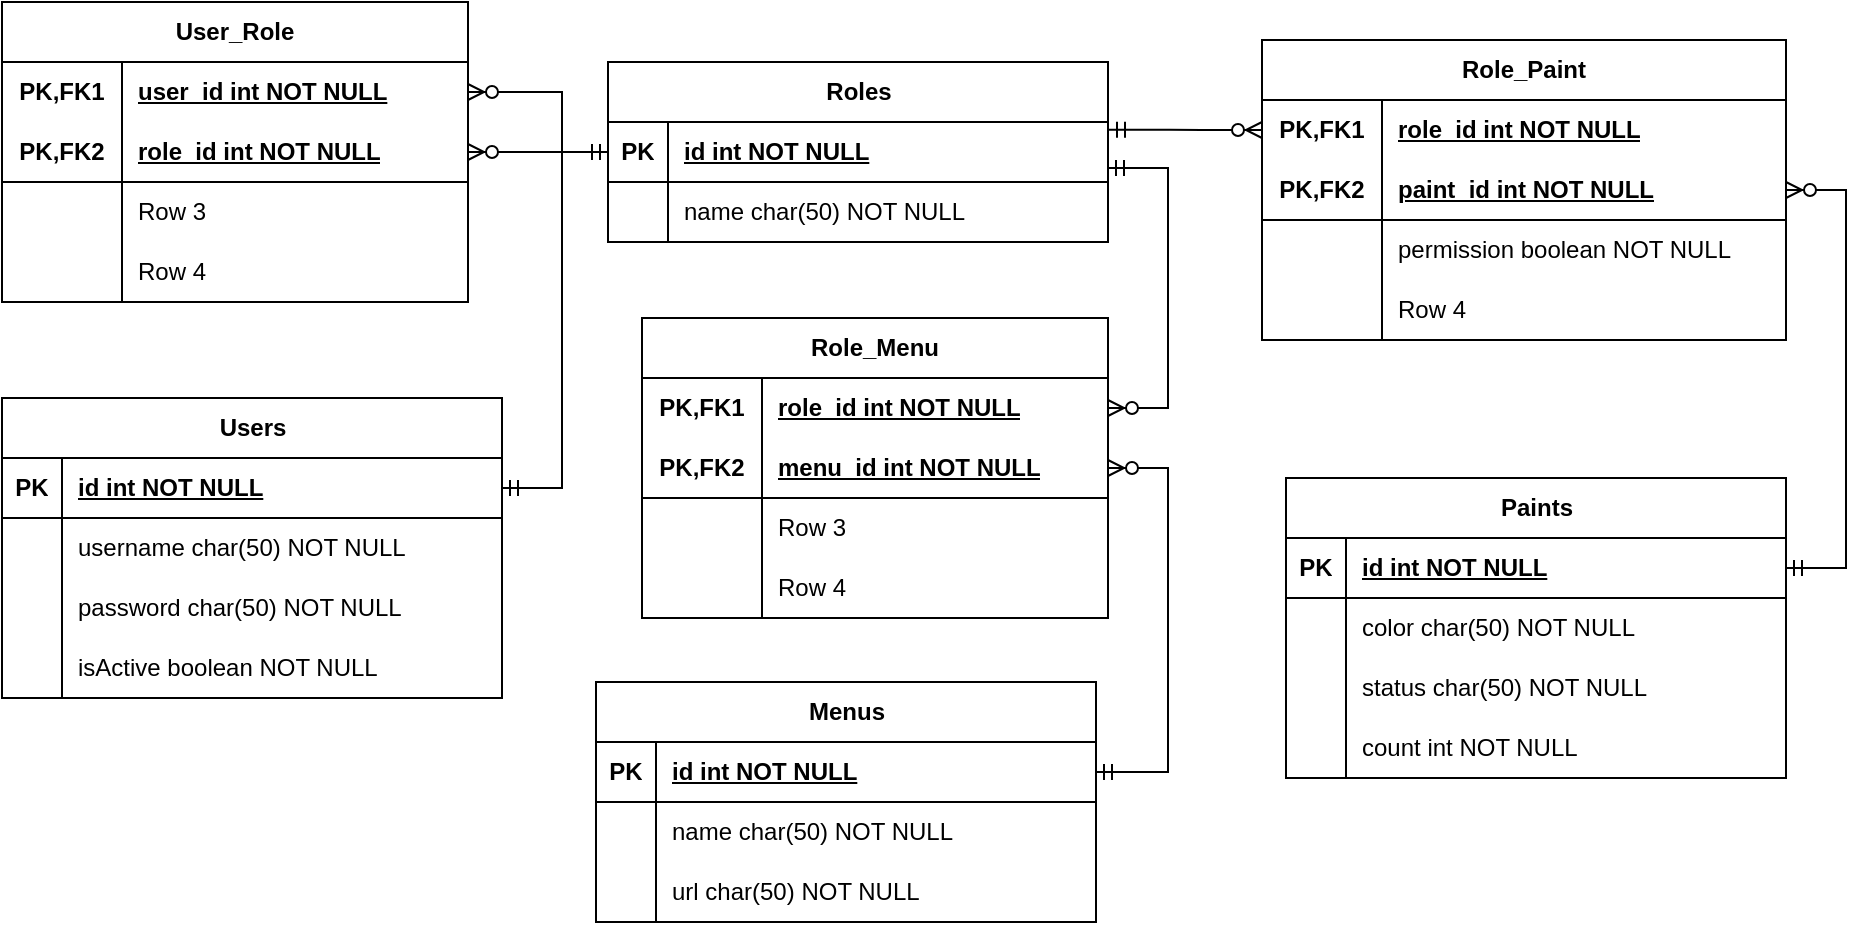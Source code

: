 <mxfile version="24.2.5" type="github">
  <diagram id="R2lEEEUBdFMjLlhIrx00" name="Page-1">
    <mxGraphModel dx="1235" dy="655" grid="1" gridSize="10" guides="1" tooltips="1" connect="1" arrows="1" fold="1" page="1" pageScale="1" pageWidth="850" pageHeight="1100" math="0" shadow="0" extFonts="Permanent Marker^https://fonts.googleapis.com/css?family=Permanent+Marker">
      <root>
        <mxCell id="0" />
        <mxCell id="1" parent="0" />
        <mxCell id="oTnFx4NHUfr4klIpMlkJ-42" value="Users" style="shape=table;startSize=30;container=1;collapsible=1;childLayout=tableLayout;fixedRows=1;rowLines=0;fontStyle=1;align=center;resizeLast=1;html=1;" vertex="1" parent="1">
          <mxGeometry x="238" y="290" width="250" height="150" as="geometry" />
        </mxCell>
        <mxCell id="oTnFx4NHUfr4klIpMlkJ-43" value="" style="shape=tableRow;horizontal=0;startSize=0;swimlaneHead=0;swimlaneBody=0;fillColor=none;collapsible=0;dropTarget=0;points=[[0,0.5],[1,0.5]];portConstraint=eastwest;top=0;left=0;right=0;bottom=1;" vertex="1" parent="oTnFx4NHUfr4klIpMlkJ-42">
          <mxGeometry y="30" width="250" height="30" as="geometry" />
        </mxCell>
        <mxCell id="oTnFx4NHUfr4klIpMlkJ-44" value="PK" style="shape=partialRectangle;connectable=0;fillColor=none;top=0;left=0;bottom=0;right=0;fontStyle=1;overflow=hidden;whiteSpace=wrap;html=1;" vertex="1" parent="oTnFx4NHUfr4klIpMlkJ-43">
          <mxGeometry width="30" height="30" as="geometry">
            <mxRectangle width="30" height="30" as="alternateBounds" />
          </mxGeometry>
        </mxCell>
        <mxCell id="oTnFx4NHUfr4klIpMlkJ-45" value="id int NOT NULL" style="shape=partialRectangle;connectable=0;fillColor=none;top=0;left=0;bottom=0;right=0;align=left;spacingLeft=6;fontStyle=5;overflow=hidden;whiteSpace=wrap;html=1;" vertex="1" parent="oTnFx4NHUfr4klIpMlkJ-43">
          <mxGeometry x="30" width="220" height="30" as="geometry">
            <mxRectangle width="220" height="30" as="alternateBounds" />
          </mxGeometry>
        </mxCell>
        <mxCell id="oTnFx4NHUfr4klIpMlkJ-46" value="" style="shape=tableRow;horizontal=0;startSize=0;swimlaneHead=0;swimlaneBody=0;fillColor=none;collapsible=0;dropTarget=0;points=[[0,0.5],[1,0.5]];portConstraint=eastwest;top=0;left=0;right=0;bottom=0;" vertex="1" parent="oTnFx4NHUfr4klIpMlkJ-42">
          <mxGeometry y="60" width="250" height="30" as="geometry" />
        </mxCell>
        <mxCell id="oTnFx4NHUfr4klIpMlkJ-47" value="" style="shape=partialRectangle;connectable=0;fillColor=none;top=0;left=0;bottom=0;right=0;editable=1;overflow=hidden;whiteSpace=wrap;html=1;" vertex="1" parent="oTnFx4NHUfr4klIpMlkJ-46">
          <mxGeometry width="30" height="30" as="geometry">
            <mxRectangle width="30" height="30" as="alternateBounds" />
          </mxGeometry>
        </mxCell>
        <mxCell id="oTnFx4NHUfr4klIpMlkJ-48" value="username char(50) NOT NULL" style="shape=partialRectangle;connectable=0;fillColor=none;top=0;left=0;bottom=0;right=0;align=left;spacingLeft=6;overflow=hidden;whiteSpace=wrap;html=1;" vertex="1" parent="oTnFx4NHUfr4klIpMlkJ-46">
          <mxGeometry x="30" width="220" height="30" as="geometry">
            <mxRectangle width="220" height="30" as="alternateBounds" />
          </mxGeometry>
        </mxCell>
        <mxCell id="oTnFx4NHUfr4klIpMlkJ-49" value="" style="shape=tableRow;horizontal=0;startSize=0;swimlaneHead=0;swimlaneBody=0;fillColor=none;collapsible=0;dropTarget=0;points=[[0,0.5],[1,0.5]];portConstraint=eastwest;top=0;left=0;right=0;bottom=0;" vertex="1" parent="oTnFx4NHUfr4klIpMlkJ-42">
          <mxGeometry y="90" width="250" height="30" as="geometry" />
        </mxCell>
        <mxCell id="oTnFx4NHUfr4klIpMlkJ-50" value="" style="shape=partialRectangle;connectable=0;fillColor=none;top=0;left=0;bottom=0;right=0;editable=1;overflow=hidden;whiteSpace=wrap;html=1;" vertex="1" parent="oTnFx4NHUfr4klIpMlkJ-49">
          <mxGeometry width="30" height="30" as="geometry">
            <mxRectangle width="30" height="30" as="alternateBounds" />
          </mxGeometry>
        </mxCell>
        <mxCell id="oTnFx4NHUfr4klIpMlkJ-51" value="password char(50) NOT NULL" style="shape=partialRectangle;connectable=0;fillColor=none;top=0;left=0;bottom=0;right=0;align=left;spacingLeft=6;overflow=hidden;whiteSpace=wrap;html=1;" vertex="1" parent="oTnFx4NHUfr4klIpMlkJ-49">
          <mxGeometry x="30" width="220" height="30" as="geometry">
            <mxRectangle width="220" height="30" as="alternateBounds" />
          </mxGeometry>
        </mxCell>
        <mxCell id="oTnFx4NHUfr4klIpMlkJ-52" value="" style="shape=tableRow;horizontal=0;startSize=0;swimlaneHead=0;swimlaneBody=0;fillColor=none;collapsible=0;dropTarget=0;points=[[0,0.5],[1,0.5]];portConstraint=eastwest;top=0;left=0;right=0;bottom=0;" vertex="1" parent="oTnFx4NHUfr4klIpMlkJ-42">
          <mxGeometry y="120" width="250" height="30" as="geometry" />
        </mxCell>
        <mxCell id="oTnFx4NHUfr4klIpMlkJ-53" value="" style="shape=partialRectangle;connectable=0;fillColor=none;top=0;left=0;bottom=0;right=0;editable=1;overflow=hidden;whiteSpace=wrap;html=1;" vertex="1" parent="oTnFx4NHUfr4klIpMlkJ-52">
          <mxGeometry width="30" height="30" as="geometry">
            <mxRectangle width="30" height="30" as="alternateBounds" />
          </mxGeometry>
        </mxCell>
        <mxCell id="oTnFx4NHUfr4klIpMlkJ-54" value="isActive boolean NOT NULL" style="shape=partialRectangle;connectable=0;fillColor=none;top=0;left=0;bottom=0;right=0;align=left;spacingLeft=6;overflow=hidden;whiteSpace=wrap;html=1;" vertex="1" parent="oTnFx4NHUfr4klIpMlkJ-52">
          <mxGeometry x="30" width="220" height="30" as="geometry">
            <mxRectangle width="220" height="30" as="alternateBounds" />
          </mxGeometry>
        </mxCell>
        <mxCell id="oTnFx4NHUfr4klIpMlkJ-55" value="Roles" style="shape=table;startSize=30;container=1;collapsible=1;childLayout=tableLayout;fixedRows=1;rowLines=0;fontStyle=1;align=center;resizeLast=1;html=1;" vertex="1" parent="1">
          <mxGeometry x="541" y="122" width="250" height="90" as="geometry" />
        </mxCell>
        <mxCell id="oTnFx4NHUfr4klIpMlkJ-56" value="" style="shape=tableRow;horizontal=0;startSize=0;swimlaneHead=0;swimlaneBody=0;fillColor=none;collapsible=0;dropTarget=0;points=[[0,0.5],[1,0.5]];portConstraint=eastwest;top=0;left=0;right=0;bottom=1;" vertex="1" parent="oTnFx4NHUfr4klIpMlkJ-55">
          <mxGeometry y="30" width="250" height="30" as="geometry" />
        </mxCell>
        <mxCell id="oTnFx4NHUfr4klIpMlkJ-57" value="PK" style="shape=partialRectangle;connectable=0;fillColor=none;top=0;left=0;bottom=0;right=0;fontStyle=1;overflow=hidden;whiteSpace=wrap;html=1;" vertex="1" parent="oTnFx4NHUfr4klIpMlkJ-56">
          <mxGeometry width="30" height="30" as="geometry">
            <mxRectangle width="30" height="30" as="alternateBounds" />
          </mxGeometry>
        </mxCell>
        <mxCell id="oTnFx4NHUfr4klIpMlkJ-58" value="id int NOT NULL" style="shape=partialRectangle;connectable=0;fillColor=none;top=0;left=0;bottom=0;right=0;align=left;spacingLeft=6;fontStyle=5;overflow=hidden;whiteSpace=wrap;html=1;" vertex="1" parent="oTnFx4NHUfr4klIpMlkJ-56">
          <mxGeometry x="30" width="220" height="30" as="geometry">
            <mxRectangle width="220" height="30" as="alternateBounds" />
          </mxGeometry>
        </mxCell>
        <mxCell id="oTnFx4NHUfr4klIpMlkJ-59" value="" style="shape=tableRow;horizontal=0;startSize=0;swimlaneHead=0;swimlaneBody=0;fillColor=none;collapsible=0;dropTarget=0;points=[[0,0.5],[1,0.5]];portConstraint=eastwest;top=0;left=0;right=0;bottom=0;" vertex="1" parent="oTnFx4NHUfr4klIpMlkJ-55">
          <mxGeometry y="60" width="250" height="30" as="geometry" />
        </mxCell>
        <mxCell id="oTnFx4NHUfr4klIpMlkJ-60" value="" style="shape=partialRectangle;connectable=0;fillColor=none;top=0;left=0;bottom=0;right=0;editable=1;overflow=hidden;whiteSpace=wrap;html=1;" vertex="1" parent="oTnFx4NHUfr4klIpMlkJ-59">
          <mxGeometry width="30" height="30" as="geometry">
            <mxRectangle width="30" height="30" as="alternateBounds" />
          </mxGeometry>
        </mxCell>
        <mxCell id="oTnFx4NHUfr4klIpMlkJ-61" value="name char(50) NOT NULL" style="shape=partialRectangle;connectable=0;fillColor=none;top=0;left=0;bottom=0;right=0;align=left;spacingLeft=6;overflow=hidden;whiteSpace=wrap;html=1;" vertex="1" parent="oTnFx4NHUfr4klIpMlkJ-59">
          <mxGeometry x="30" width="220" height="30" as="geometry">
            <mxRectangle width="220" height="30" as="alternateBounds" />
          </mxGeometry>
        </mxCell>
        <mxCell id="oTnFx4NHUfr4klIpMlkJ-68" value="Menus" style="shape=table;startSize=30;container=1;collapsible=1;childLayout=tableLayout;fixedRows=1;rowLines=0;fontStyle=1;align=center;resizeLast=1;html=1;" vertex="1" parent="1">
          <mxGeometry x="535" y="432" width="250" height="120" as="geometry" />
        </mxCell>
        <mxCell id="oTnFx4NHUfr4klIpMlkJ-69" value="" style="shape=tableRow;horizontal=0;startSize=0;swimlaneHead=0;swimlaneBody=0;fillColor=none;collapsible=0;dropTarget=0;points=[[0,0.5],[1,0.5]];portConstraint=eastwest;top=0;left=0;right=0;bottom=1;" vertex="1" parent="oTnFx4NHUfr4klIpMlkJ-68">
          <mxGeometry y="30" width="250" height="30" as="geometry" />
        </mxCell>
        <mxCell id="oTnFx4NHUfr4klIpMlkJ-70" value="PK" style="shape=partialRectangle;connectable=0;fillColor=none;top=0;left=0;bottom=0;right=0;fontStyle=1;overflow=hidden;whiteSpace=wrap;html=1;" vertex="1" parent="oTnFx4NHUfr4klIpMlkJ-69">
          <mxGeometry width="30" height="30" as="geometry">
            <mxRectangle width="30" height="30" as="alternateBounds" />
          </mxGeometry>
        </mxCell>
        <mxCell id="oTnFx4NHUfr4klIpMlkJ-71" value="id int NOT NULL" style="shape=partialRectangle;connectable=0;fillColor=none;top=0;left=0;bottom=0;right=0;align=left;spacingLeft=6;fontStyle=5;overflow=hidden;whiteSpace=wrap;html=1;" vertex="1" parent="oTnFx4NHUfr4klIpMlkJ-69">
          <mxGeometry x="30" width="220" height="30" as="geometry">
            <mxRectangle width="220" height="30" as="alternateBounds" />
          </mxGeometry>
        </mxCell>
        <mxCell id="oTnFx4NHUfr4klIpMlkJ-72" value="" style="shape=tableRow;horizontal=0;startSize=0;swimlaneHead=0;swimlaneBody=0;fillColor=none;collapsible=0;dropTarget=0;points=[[0,0.5],[1,0.5]];portConstraint=eastwest;top=0;left=0;right=0;bottom=0;" vertex="1" parent="oTnFx4NHUfr4klIpMlkJ-68">
          <mxGeometry y="60" width="250" height="30" as="geometry" />
        </mxCell>
        <mxCell id="oTnFx4NHUfr4klIpMlkJ-73" value="" style="shape=partialRectangle;connectable=0;fillColor=none;top=0;left=0;bottom=0;right=0;editable=1;overflow=hidden;whiteSpace=wrap;html=1;" vertex="1" parent="oTnFx4NHUfr4klIpMlkJ-72">
          <mxGeometry width="30" height="30" as="geometry">
            <mxRectangle width="30" height="30" as="alternateBounds" />
          </mxGeometry>
        </mxCell>
        <mxCell id="oTnFx4NHUfr4klIpMlkJ-74" value="&lt;span style=&quot;text-wrap: nowrap;&quot;&gt;name char(50) NOT NULL&lt;/span&gt;" style="shape=partialRectangle;connectable=0;fillColor=none;top=0;left=0;bottom=0;right=0;align=left;spacingLeft=6;overflow=hidden;whiteSpace=wrap;html=1;" vertex="1" parent="oTnFx4NHUfr4klIpMlkJ-72">
          <mxGeometry x="30" width="220" height="30" as="geometry">
            <mxRectangle width="220" height="30" as="alternateBounds" />
          </mxGeometry>
        </mxCell>
        <mxCell id="oTnFx4NHUfr4klIpMlkJ-75" value="" style="shape=tableRow;horizontal=0;startSize=0;swimlaneHead=0;swimlaneBody=0;fillColor=none;collapsible=0;dropTarget=0;points=[[0,0.5],[1,0.5]];portConstraint=eastwest;top=0;left=0;right=0;bottom=0;" vertex="1" parent="oTnFx4NHUfr4klIpMlkJ-68">
          <mxGeometry y="90" width="250" height="30" as="geometry" />
        </mxCell>
        <mxCell id="oTnFx4NHUfr4klIpMlkJ-76" value="" style="shape=partialRectangle;connectable=0;fillColor=none;top=0;left=0;bottom=0;right=0;editable=1;overflow=hidden;whiteSpace=wrap;html=1;" vertex="1" parent="oTnFx4NHUfr4klIpMlkJ-75">
          <mxGeometry width="30" height="30" as="geometry">
            <mxRectangle width="30" height="30" as="alternateBounds" />
          </mxGeometry>
        </mxCell>
        <mxCell id="oTnFx4NHUfr4klIpMlkJ-77" value="&lt;span style=&quot;text-wrap: nowrap;&quot;&gt;url char(50) NOT NULL&lt;/span&gt;" style="shape=partialRectangle;connectable=0;fillColor=none;top=0;left=0;bottom=0;right=0;align=left;spacingLeft=6;overflow=hidden;whiteSpace=wrap;html=1;" vertex="1" parent="oTnFx4NHUfr4klIpMlkJ-75">
          <mxGeometry x="30" width="220" height="30" as="geometry">
            <mxRectangle width="220" height="30" as="alternateBounds" />
          </mxGeometry>
        </mxCell>
        <mxCell id="oTnFx4NHUfr4klIpMlkJ-99" value="User_Role" style="shape=table;startSize=30;container=1;collapsible=1;childLayout=tableLayout;fixedRows=1;rowLines=0;fontStyle=1;align=center;resizeLast=1;html=1;whiteSpace=wrap;" vertex="1" parent="1">
          <mxGeometry x="238" y="92" width="233" height="150" as="geometry" />
        </mxCell>
        <mxCell id="oTnFx4NHUfr4klIpMlkJ-100" value="" style="shape=tableRow;horizontal=0;startSize=0;swimlaneHead=0;swimlaneBody=0;fillColor=none;collapsible=0;dropTarget=0;points=[[0,0.5],[1,0.5]];portConstraint=eastwest;top=0;left=0;right=0;bottom=0;html=1;" vertex="1" parent="oTnFx4NHUfr4klIpMlkJ-99">
          <mxGeometry y="30" width="233" height="30" as="geometry" />
        </mxCell>
        <mxCell id="oTnFx4NHUfr4klIpMlkJ-101" value="PK,FK1" style="shape=partialRectangle;connectable=0;fillColor=none;top=0;left=0;bottom=0;right=0;fontStyle=1;overflow=hidden;html=1;whiteSpace=wrap;" vertex="1" parent="oTnFx4NHUfr4klIpMlkJ-100">
          <mxGeometry width="60" height="30" as="geometry">
            <mxRectangle width="60" height="30" as="alternateBounds" />
          </mxGeometry>
        </mxCell>
        <mxCell id="oTnFx4NHUfr4klIpMlkJ-102" value="user_id int NOT NULL" style="shape=partialRectangle;connectable=0;fillColor=none;top=0;left=0;bottom=0;right=0;align=left;spacingLeft=6;fontStyle=5;overflow=hidden;html=1;whiteSpace=wrap;" vertex="1" parent="oTnFx4NHUfr4klIpMlkJ-100">
          <mxGeometry x="60" width="173" height="30" as="geometry">
            <mxRectangle width="173" height="30" as="alternateBounds" />
          </mxGeometry>
        </mxCell>
        <mxCell id="oTnFx4NHUfr4klIpMlkJ-103" value="" style="shape=tableRow;horizontal=0;startSize=0;swimlaneHead=0;swimlaneBody=0;fillColor=none;collapsible=0;dropTarget=0;points=[[0,0.5],[1,0.5]];portConstraint=eastwest;top=0;left=0;right=0;bottom=1;html=1;" vertex="1" parent="oTnFx4NHUfr4klIpMlkJ-99">
          <mxGeometry y="60" width="233" height="30" as="geometry" />
        </mxCell>
        <mxCell id="oTnFx4NHUfr4klIpMlkJ-104" value="PK,FK2" style="shape=partialRectangle;connectable=0;fillColor=none;top=0;left=0;bottom=0;right=0;fontStyle=1;overflow=hidden;html=1;whiteSpace=wrap;" vertex="1" parent="oTnFx4NHUfr4klIpMlkJ-103">
          <mxGeometry width="60" height="30" as="geometry">
            <mxRectangle width="60" height="30" as="alternateBounds" />
          </mxGeometry>
        </mxCell>
        <mxCell id="oTnFx4NHUfr4klIpMlkJ-105" value="role_id int NOT NULL" style="shape=partialRectangle;connectable=0;fillColor=none;top=0;left=0;bottom=0;right=0;align=left;spacingLeft=6;fontStyle=5;overflow=hidden;html=1;whiteSpace=wrap;" vertex="1" parent="oTnFx4NHUfr4klIpMlkJ-103">
          <mxGeometry x="60" width="173" height="30" as="geometry">
            <mxRectangle width="173" height="30" as="alternateBounds" />
          </mxGeometry>
        </mxCell>
        <mxCell id="oTnFx4NHUfr4klIpMlkJ-106" value="" style="shape=tableRow;horizontal=0;startSize=0;swimlaneHead=0;swimlaneBody=0;fillColor=none;collapsible=0;dropTarget=0;points=[[0,0.5],[1,0.5]];portConstraint=eastwest;top=0;left=0;right=0;bottom=0;html=1;" vertex="1" parent="oTnFx4NHUfr4klIpMlkJ-99">
          <mxGeometry y="90" width="233" height="30" as="geometry" />
        </mxCell>
        <mxCell id="oTnFx4NHUfr4klIpMlkJ-107" value="" style="shape=partialRectangle;connectable=0;fillColor=none;top=0;left=0;bottom=0;right=0;editable=1;overflow=hidden;html=1;whiteSpace=wrap;" vertex="1" parent="oTnFx4NHUfr4klIpMlkJ-106">
          <mxGeometry width="60" height="30" as="geometry">
            <mxRectangle width="60" height="30" as="alternateBounds" />
          </mxGeometry>
        </mxCell>
        <mxCell id="oTnFx4NHUfr4klIpMlkJ-108" value="Row 3" style="shape=partialRectangle;connectable=0;fillColor=none;top=0;left=0;bottom=0;right=0;align=left;spacingLeft=6;overflow=hidden;html=1;whiteSpace=wrap;" vertex="1" parent="oTnFx4NHUfr4klIpMlkJ-106">
          <mxGeometry x="60" width="173" height="30" as="geometry">
            <mxRectangle width="173" height="30" as="alternateBounds" />
          </mxGeometry>
        </mxCell>
        <mxCell id="oTnFx4NHUfr4klIpMlkJ-109" value="" style="shape=tableRow;horizontal=0;startSize=0;swimlaneHead=0;swimlaneBody=0;fillColor=none;collapsible=0;dropTarget=0;points=[[0,0.5],[1,0.5]];portConstraint=eastwest;top=0;left=0;right=0;bottom=0;html=1;" vertex="1" parent="oTnFx4NHUfr4klIpMlkJ-99">
          <mxGeometry y="120" width="233" height="30" as="geometry" />
        </mxCell>
        <mxCell id="oTnFx4NHUfr4klIpMlkJ-110" value="" style="shape=partialRectangle;connectable=0;fillColor=none;top=0;left=0;bottom=0;right=0;editable=1;overflow=hidden;html=1;whiteSpace=wrap;" vertex="1" parent="oTnFx4NHUfr4klIpMlkJ-109">
          <mxGeometry width="60" height="30" as="geometry">
            <mxRectangle width="60" height="30" as="alternateBounds" />
          </mxGeometry>
        </mxCell>
        <mxCell id="oTnFx4NHUfr4klIpMlkJ-111" value="Row 4" style="shape=partialRectangle;connectable=0;fillColor=none;top=0;left=0;bottom=0;right=0;align=left;spacingLeft=6;overflow=hidden;html=1;whiteSpace=wrap;" vertex="1" parent="oTnFx4NHUfr4klIpMlkJ-109">
          <mxGeometry x="60" width="173" height="30" as="geometry">
            <mxRectangle width="173" height="30" as="alternateBounds" />
          </mxGeometry>
        </mxCell>
        <mxCell id="oTnFx4NHUfr4klIpMlkJ-112" value="" style="edgeStyle=entityRelationEdgeStyle;fontSize=12;html=1;endArrow=ERzeroToMany;startArrow=ERmandOne;rounded=0;" edge="1" parent="1" source="oTnFx4NHUfr4klIpMlkJ-43" target="oTnFx4NHUfr4klIpMlkJ-100">
          <mxGeometry width="100" height="100" relative="1" as="geometry">
            <mxPoint x="168" y="368" as="sourcePoint" />
            <mxPoint x="-82" y="170" as="targetPoint" />
          </mxGeometry>
        </mxCell>
        <mxCell id="oTnFx4NHUfr4klIpMlkJ-114" value="" style="edgeStyle=entityRelationEdgeStyle;fontSize=12;html=1;endArrow=ERzeroToMany;startArrow=ERmandOne;rounded=0;exitX=0;exitY=0.5;exitDx=0;exitDy=0;" edge="1" parent="1" source="oTnFx4NHUfr4klIpMlkJ-56" target="oTnFx4NHUfr4klIpMlkJ-103">
          <mxGeometry width="100" height="100" relative="1" as="geometry">
            <mxPoint x="268" y="332" as="sourcePoint" />
            <mxPoint x="368" y="232" as="targetPoint" />
            <Array as="points">
              <mxPoint x="438" y="212" />
            </Array>
          </mxGeometry>
        </mxCell>
        <mxCell id="oTnFx4NHUfr4klIpMlkJ-115" value="Role_Menu" style="shape=table;startSize=30;container=1;collapsible=1;childLayout=tableLayout;fixedRows=1;rowLines=0;fontStyle=1;align=center;resizeLast=1;html=1;whiteSpace=wrap;" vertex="1" parent="1">
          <mxGeometry x="558" y="250" width="233" height="150" as="geometry" />
        </mxCell>
        <mxCell id="oTnFx4NHUfr4klIpMlkJ-116" value="" style="shape=tableRow;horizontal=0;startSize=0;swimlaneHead=0;swimlaneBody=0;fillColor=none;collapsible=0;dropTarget=0;points=[[0,0.5],[1,0.5]];portConstraint=eastwest;top=0;left=0;right=0;bottom=0;html=1;" vertex="1" parent="oTnFx4NHUfr4klIpMlkJ-115">
          <mxGeometry y="30" width="233" height="30" as="geometry" />
        </mxCell>
        <mxCell id="oTnFx4NHUfr4klIpMlkJ-117" value="PK,FK1" style="shape=partialRectangle;connectable=0;fillColor=none;top=0;left=0;bottom=0;right=0;fontStyle=1;overflow=hidden;html=1;whiteSpace=wrap;" vertex="1" parent="oTnFx4NHUfr4klIpMlkJ-116">
          <mxGeometry width="60" height="30" as="geometry">
            <mxRectangle width="60" height="30" as="alternateBounds" />
          </mxGeometry>
        </mxCell>
        <mxCell id="oTnFx4NHUfr4klIpMlkJ-118" value="role_id int NOT NULL" style="shape=partialRectangle;connectable=0;fillColor=none;top=0;left=0;bottom=0;right=0;align=left;spacingLeft=6;fontStyle=5;overflow=hidden;html=1;whiteSpace=wrap;" vertex="1" parent="oTnFx4NHUfr4klIpMlkJ-116">
          <mxGeometry x="60" width="173" height="30" as="geometry">
            <mxRectangle width="173" height="30" as="alternateBounds" />
          </mxGeometry>
        </mxCell>
        <mxCell id="oTnFx4NHUfr4klIpMlkJ-119" value="" style="shape=tableRow;horizontal=0;startSize=0;swimlaneHead=0;swimlaneBody=0;fillColor=none;collapsible=0;dropTarget=0;points=[[0,0.5],[1,0.5]];portConstraint=eastwest;top=0;left=0;right=0;bottom=1;html=1;" vertex="1" parent="oTnFx4NHUfr4klIpMlkJ-115">
          <mxGeometry y="60" width="233" height="30" as="geometry" />
        </mxCell>
        <mxCell id="oTnFx4NHUfr4klIpMlkJ-120" value="PK,FK2" style="shape=partialRectangle;connectable=0;fillColor=none;top=0;left=0;bottom=0;right=0;fontStyle=1;overflow=hidden;html=1;whiteSpace=wrap;" vertex="1" parent="oTnFx4NHUfr4klIpMlkJ-119">
          <mxGeometry width="60" height="30" as="geometry">
            <mxRectangle width="60" height="30" as="alternateBounds" />
          </mxGeometry>
        </mxCell>
        <mxCell id="oTnFx4NHUfr4klIpMlkJ-121" value="menu_id int NOT NULL" style="shape=partialRectangle;connectable=0;fillColor=none;top=0;left=0;bottom=0;right=0;align=left;spacingLeft=6;fontStyle=5;overflow=hidden;html=1;whiteSpace=wrap;" vertex="1" parent="oTnFx4NHUfr4klIpMlkJ-119">
          <mxGeometry x="60" width="173" height="30" as="geometry">
            <mxRectangle width="173" height="30" as="alternateBounds" />
          </mxGeometry>
        </mxCell>
        <mxCell id="oTnFx4NHUfr4klIpMlkJ-122" value="" style="shape=tableRow;horizontal=0;startSize=0;swimlaneHead=0;swimlaneBody=0;fillColor=none;collapsible=0;dropTarget=0;points=[[0,0.5],[1,0.5]];portConstraint=eastwest;top=0;left=0;right=0;bottom=0;html=1;" vertex="1" parent="oTnFx4NHUfr4klIpMlkJ-115">
          <mxGeometry y="90" width="233" height="30" as="geometry" />
        </mxCell>
        <mxCell id="oTnFx4NHUfr4klIpMlkJ-123" value="" style="shape=partialRectangle;connectable=0;fillColor=none;top=0;left=0;bottom=0;right=0;editable=1;overflow=hidden;html=1;whiteSpace=wrap;" vertex="1" parent="oTnFx4NHUfr4klIpMlkJ-122">
          <mxGeometry width="60" height="30" as="geometry">
            <mxRectangle width="60" height="30" as="alternateBounds" />
          </mxGeometry>
        </mxCell>
        <mxCell id="oTnFx4NHUfr4klIpMlkJ-124" value="Row 3" style="shape=partialRectangle;connectable=0;fillColor=none;top=0;left=0;bottom=0;right=0;align=left;spacingLeft=6;overflow=hidden;html=1;whiteSpace=wrap;" vertex="1" parent="oTnFx4NHUfr4klIpMlkJ-122">
          <mxGeometry x="60" width="173" height="30" as="geometry">
            <mxRectangle width="173" height="30" as="alternateBounds" />
          </mxGeometry>
        </mxCell>
        <mxCell id="oTnFx4NHUfr4klIpMlkJ-125" value="" style="shape=tableRow;horizontal=0;startSize=0;swimlaneHead=0;swimlaneBody=0;fillColor=none;collapsible=0;dropTarget=0;points=[[0,0.5],[1,0.5]];portConstraint=eastwest;top=0;left=0;right=0;bottom=0;html=1;" vertex="1" parent="oTnFx4NHUfr4klIpMlkJ-115">
          <mxGeometry y="120" width="233" height="30" as="geometry" />
        </mxCell>
        <mxCell id="oTnFx4NHUfr4klIpMlkJ-126" value="" style="shape=partialRectangle;connectable=0;fillColor=none;top=0;left=0;bottom=0;right=0;editable=1;overflow=hidden;html=1;whiteSpace=wrap;" vertex="1" parent="oTnFx4NHUfr4klIpMlkJ-125">
          <mxGeometry width="60" height="30" as="geometry">
            <mxRectangle width="60" height="30" as="alternateBounds" />
          </mxGeometry>
        </mxCell>
        <mxCell id="oTnFx4NHUfr4klIpMlkJ-127" value="Row 4" style="shape=partialRectangle;connectable=0;fillColor=none;top=0;left=0;bottom=0;right=0;align=left;spacingLeft=6;overflow=hidden;html=1;whiteSpace=wrap;" vertex="1" parent="oTnFx4NHUfr4klIpMlkJ-125">
          <mxGeometry x="60" width="173" height="30" as="geometry">
            <mxRectangle width="173" height="30" as="alternateBounds" />
          </mxGeometry>
        </mxCell>
        <mxCell id="oTnFx4NHUfr4klIpMlkJ-130" value="" style="edgeStyle=entityRelationEdgeStyle;fontSize=12;html=1;endArrow=ERzeroToMany;startArrow=ERmandOne;rounded=0;exitX=1;exitY=0.767;exitDx=0;exitDy=0;exitPerimeter=0;" edge="1" parent="1" source="oTnFx4NHUfr4klIpMlkJ-56" target="oTnFx4NHUfr4klIpMlkJ-116">
          <mxGeometry width="100" height="100" relative="1" as="geometry">
            <mxPoint x="798" y="170" as="sourcePoint" />
            <mxPoint x="798.003" y="304.33" as="targetPoint" />
            <Array as="points">
              <mxPoint x="353.1" y="342" />
            </Array>
          </mxGeometry>
        </mxCell>
        <mxCell id="oTnFx4NHUfr4klIpMlkJ-131" value="" style="edgeStyle=entityRelationEdgeStyle;fontSize=12;html=1;endArrow=ERzeroToMany;startArrow=ERmandOne;rounded=0;exitX=1;exitY=0.5;exitDx=0;exitDy=0;" edge="1" parent="1" source="oTnFx4NHUfr4klIpMlkJ-69" target="oTnFx4NHUfr4klIpMlkJ-119">
          <mxGeometry width="100" height="100" relative="1" as="geometry">
            <mxPoint x="878" y="562" as="sourcePoint" />
            <mxPoint x="795" y="377" as="targetPoint" />
            <Array as="points">
              <mxPoint x="305" y="352" />
            </Array>
          </mxGeometry>
        </mxCell>
        <mxCell id="oTnFx4NHUfr4klIpMlkJ-132" value="Paints" style="shape=table;startSize=30;container=1;collapsible=1;childLayout=tableLayout;fixedRows=1;rowLines=0;fontStyle=1;align=center;resizeLast=1;html=1;" vertex="1" parent="1">
          <mxGeometry x="880" y="330" width="250" height="150" as="geometry" />
        </mxCell>
        <mxCell id="oTnFx4NHUfr4klIpMlkJ-133" value="" style="shape=tableRow;horizontal=0;startSize=0;swimlaneHead=0;swimlaneBody=0;fillColor=none;collapsible=0;dropTarget=0;points=[[0,0.5],[1,0.5]];portConstraint=eastwest;top=0;left=0;right=0;bottom=1;" vertex="1" parent="oTnFx4NHUfr4klIpMlkJ-132">
          <mxGeometry y="30" width="250" height="30" as="geometry" />
        </mxCell>
        <mxCell id="oTnFx4NHUfr4klIpMlkJ-134" value="PK" style="shape=partialRectangle;connectable=0;fillColor=none;top=0;left=0;bottom=0;right=0;fontStyle=1;overflow=hidden;whiteSpace=wrap;html=1;" vertex="1" parent="oTnFx4NHUfr4klIpMlkJ-133">
          <mxGeometry width="30" height="30" as="geometry">
            <mxRectangle width="30" height="30" as="alternateBounds" />
          </mxGeometry>
        </mxCell>
        <mxCell id="oTnFx4NHUfr4klIpMlkJ-135" value="id int NOT NULL" style="shape=partialRectangle;connectable=0;fillColor=none;top=0;left=0;bottom=0;right=0;align=left;spacingLeft=6;fontStyle=5;overflow=hidden;whiteSpace=wrap;html=1;" vertex="1" parent="oTnFx4NHUfr4klIpMlkJ-133">
          <mxGeometry x="30" width="220" height="30" as="geometry">
            <mxRectangle width="220" height="30" as="alternateBounds" />
          </mxGeometry>
        </mxCell>
        <mxCell id="oTnFx4NHUfr4klIpMlkJ-136" value="" style="shape=tableRow;horizontal=0;startSize=0;swimlaneHead=0;swimlaneBody=0;fillColor=none;collapsible=0;dropTarget=0;points=[[0,0.5],[1,0.5]];portConstraint=eastwest;top=0;left=0;right=0;bottom=0;" vertex="1" parent="oTnFx4NHUfr4klIpMlkJ-132">
          <mxGeometry y="60" width="250" height="30" as="geometry" />
        </mxCell>
        <mxCell id="oTnFx4NHUfr4klIpMlkJ-137" value="" style="shape=partialRectangle;connectable=0;fillColor=none;top=0;left=0;bottom=0;right=0;editable=1;overflow=hidden;whiteSpace=wrap;html=1;" vertex="1" parent="oTnFx4NHUfr4klIpMlkJ-136">
          <mxGeometry width="30" height="30" as="geometry">
            <mxRectangle width="30" height="30" as="alternateBounds" />
          </mxGeometry>
        </mxCell>
        <mxCell id="oTnFx4NHUfr4klIpMlkJ-138" value="&lt;span style=&quot;text-wrap: nowrap;&quot;&gt;color char(50) NOT NULL&lt;/span&gt;" style="shape=partialRectangle;connectable=0;fillColor=none;top=0;left=0;bottom=0;right=0;align=left;spacingLeft=6;overflow=hidden;whiteSpace=wrap;html=1;" vertex="1" parent="oTnFx4NHUfr4klIpMlkJ-136">
          <mxGeometry x="30" width="220" height="30" as="geometry">
            <mxRectangle width="220" height="30" as="alternateBounds" />
          </mxGeometry>
        </mxCell>
        <mxCell id="oTnFx4NHUfr4klIpMlkJ-139" value="" style="shape=tableRow;horizontal=0;startSize=0;swimlaneHead=0;swimlaneBody=0;fillColor=none;collapsible=0;dropTarget=0;points=[[0,0.5],[1,0.5]];portConstraint=eastwest;top=0;left=0;right=0;bottom=0;" vertex="1" parent="oTnFx4NHUfr4klIpMlkJ-132">
          <mxGeometry y="90" width="250" height="30" as="geometry" />
        </mxCell>
        <mxCell id="oTnFx4NHUfr4klIpMlkJ-140" value="" style="shape=partialRectangle;connectable=0;fillColor=none;top=0;left=0;bottom=0;right=0;editable=1;overflow=hidden;whiteSpace=wrap;html=1;" vertex="1" parent="oTnFx4NHUfr4klIpMlkJ-139">
          <mxGeometry width="30" height="30" as="geometry">
            <mxRectangle width="30" height="30" as="alternateBounds" />
          </mxGeometry>
        </mxCell>
        <mxCell id="oTnFx4NHUfr4klIpMlkJ-141" value="&lt;span style=&quot;text-wrap: nowrap;&quot;&gt;status char(50) NOT NULL&lt;/span&gt;" style="shape=partialRectangle;connectable=0;fillColor=none;top=0;left=0;bottom=0;right=0;align=left;spacingLeft=6;overflow=hidden;whiteSpace=wrap;html=1;" vertex="1" parent="oTnFx4NHUfr4klIpMlkJ-139">
          <mxGeometry x="30" width="220" height="30" as="geometry">
            <mxRectangle width="220" height="30" as="alternateBounds" />
          </mxGeometry>
        </mxCell>
        <mxCell id="oTnFx4NHUfr4klIpMlkJ-142" value="" style="shape=tableRow;horizontal=0;startSize=0;swimlaneHead=0;swimlaneBody=0;fillColor=none;collapsible=0;dropTarget=0;points=[[0,0.5],[1,0.5]];portConstraint=eastwest;top=0;left=0;right=0;bottom=0;" vertex="1" parent="oTnFx4NHUfr4klIpMlkJ-132">
          <mxGeometry y="120" width="250" height="30" as="geometry" />
        </mxCell>
        <mxCell id="oTnFx4NHUfr4klIpMlkJ-143" value="" style="shape=partialRectangle;connectable=0;fillColor=none;top=0;left=0;bottom=0;right=0;editable=1;overflow=hidden;whiteSpace=wrap;html=1;" vertex="1" parent="oTnFx4NHUfr4klIpMlkJ-142">
          <mxGeometry width="30" height="30" as="geometry">
            <mxRectangle width="30" height="30" as="alternateBounds" />
          </mxGeometry>
        </mxCell>
        <mxCell id="oTnFx4NHUfr4klIpMlkJ-144" value="&lt;span style=&quot;text-wrap: nowrap;&quot;&gt;count int NOT NULL&lt;/span&gt;" style="shape=partialRectangle;connectable=0;fillColor=none;top=0;left=0;bottom=0;right=0;align=left;spacingLeft=6;overflow=hidden;whiteSpace=wrap;html=1;" vertex="1" parent="oTnFx4NHUfr4klIpMlkJ-142">
          <mxGeometry x="30" width="220" height="30" as="geometry">
            <mxRectangle width="220" height="30" as="alternateBounds" />
          </mxGeometry>
        </mxCell>
        <mxCell id="oTnFx4NHUfr4klIpMlkJ-145" value="Role_Paint" style="shape=table;startSize=30;container=1;collapsible=1;childLayout=tableLayout;fixedRows=1;rowLines=0;fontStyle=1;align=center;resizeLast=1;html=1;whiteSpace=wrap;" vertex="1" parent="1">
          <mxGeometry x="868" y="111" width="262" height="150" as="geometry" />
        </mxCell>
        <mxCell id="oTnFx4NHUfr4klIpMlkJ-146" value="" style="shape=tableRow;horizontal=0;startSize=0;swimlaneHead=0;swimlaneBody=0;fillColor=none;collapsible=0;dropTarget=0;points=[[0,0.5],[1,0.5]];portConstraint=eastwest;top=0;left=0;right=0;bottom=0;html=1;" vertex="1" parent="oTnFx4NHUfr4klIpMlkJ-145">
          <mxGeometry y="30" width="262" height="30" as="geometry" />
        </mxCell>
        <mxCell id="oTnFx4NHUfr4klIpMlkJ-147" value="PK,FK1" style="shape=partialRectangle;connectable=0;fillColor=none;top=0;left=0;bottom=0;right=0;fontStyle=1;overflow=hidden;html=1;whiteSpace=wrap;" vertex="1" parent="oTnFx4NHUfr4klIpMlkJ-146">
          <mxGeometry width="60" height="30" as="geometry">
            <mxRectangle width="60" height="30" as="alternateBounds" />
          </mxGeometry>
        </mxCell>
        <mxCell id="oTnFx4NHUfr4klIpMlkJ-148" value="role_id int NOT NULL" style="shape=partialRectangle;connectable=0;fillColor=none;top=0;left=0;bottom=0;right=0;align=left;spacingLeft=6;fontStyle=5;overflow=hidden;html=1;whiteSpace=wrap;" vertex="1" parent="oTnFx4NHUfr4klIpMlkJ-146">
          <mxGeometry x="60" width="202" height="30" as="geometry">
            <mxRectangle width="202" height="30" as="alternateBounds" />
          </mxGeometry>
        </mxCell>
        <mxCell id="oTnFx4NHUfr4klIpMlkJ-149" value="" style="shape=tableRow;horizontal=0;startSize=0;swimlaneHead=0;swimlaneBody=0;fillColor=none;collapsible=0;dropTarget=0;points=[[0,0.5],[1,0.5]];portConstraint=eastwest;top=0;left=0;right=0;bottom=1;html=1;" vertex="1" parent="oTnFx4NHUfr4klIpMlkJ-145">
          <mxGeometry y="60" width="262" height="30" as="geometry" />
        </mxCell>
        <mxCell id="oTnFx4NHUfr4klIpMlkJ-150" value="PK,FK2" style="shape=partialRectangle;connectable=0;fillColor=none;top=0;left=0;bottom=0;right=0;fontStyle=1;overflow=hidden;html=1;whiteSpace=wrap;" vertex="1" parent="oTnFx4NHUfr4klIpMlkJ-149">
          <mxGeometry width="60" height="30" as="geometry">
            <mxRectangle width="60" height="30" as="alternateBounds" />
          </mxGeometry>
        </mxCell>
        <mxCell id="oTnFx4NHUfr4klIpMlkJ-151" value="paint_id int NOT NULL" style="shape=partialRectangle;connectable=0;fillColor=none;top=0;left=0;bottom=0;right=0;align=left;spacingLeft=6;fontStyle=5;overflow=hidden;html=1;whiteSpace=wrap;" vertex="1" parent="oTnFx4NHUfr4klIpMlkJ-149">
          <mxGeometry x="60" width="202" height="30" as="geometry">
            <mxRectangle width="202" height="30" as="alternateBounds" />
          </mxGeometry>
        </mxCell>
        <mxCell id="oTnFx4NHUfr4klIpMlkJ-152" value="" style="shape=tableRow;horizontal=0;startSize=0;swimlaneHead=0;swimlaneBody=0;fillColor=none;collapsible=0;dropTarget=0;points=[[0,0.5],[1,0.5]];portConstraint=eastwest;top=0;left=0;right=0;bottom=0;html=1;" vertex="1" parent="oTnFx4NHUfr4klIpMlkJ-145">
          <mxGeometry y="90" width="262" height="30" as="geometry" />
        </mxCell>
        <mxCell id="oTnFx4NHUfr4klIpMlkJ-153" value="" style="shape=partialRectangle;connectable=0;fillColor=none;top=0;left=0;bottom=0;right=0;editable=1;overflow=hidden;html=1;whiteSpace=wrap;" vertex="1" parent="oTnFx4NHUfr4klIpMlkJ-152">
          <mxGeometry width="60" height="30" as="geometry">
            <mxRectangle width="60" height="30" as="alternateBounds" />
          </mxGeometry>
        </mxCell>
        <mxCell id="oTnFx4NHUfr4klIpMlkJ-154" value="permission boolean NOT NULL" style="shape=partialRectangle;connectable=0;fillColor=none;top=0;left=0;bottom=0;right=0;align=left;spacingLeft=6;overflow=hidden;html=1;whiteSpace=wrap;" vertex="1" parent="oTnFx4NHUfr4klIpMlkJ-152">
          <mxGeometry x="60" width="202" height="30" as="geometry">
            <mxRectangle width="202" height="30" as="alternateBounds" />
          </mxGeometry>
        </mxCell>
        <mxCell id="oTnFx4NHUfr4klIpMlkJ-155" value="" style="shape=tableRow;horizontal=0;startSize=0;swimlaneHead=0;swimlaneBody=0;fillColor=none;collapsible=0;dropTarget=0;points=[[0,0.5],[1,0.5]];portConstraint=eastwest;top=0;left=0;right=0;bottom=0;html=1;" vertex="1" parent="oTnFx4NHUfr4klIpMlkJ-145">
          <mxGeometry y="120" width="262" height="30" as="geometry" />
        </mxCell>
        <mxCell id="oTnFx4NHUfr4klIpMlkJ-156" value="" style="shape=partialRectangle;connectable=0;fillColor=none;top=0;left=0;bottom=0;right=0;editable=1;overflow=hidden;html=1;whiteSpace=wrap;" vertex="1" parent="oTnFx4NHUfr4klIpMlkJ-155">
          <mxGeometry width="60" height="30" as="geometry">
            <mxRectangle width="60" height="30" as="alternateBounds" />
          </mxGeometry>
        </mxCell>
        <mxCell id="oTnFx4NHUfr4klIpMlkJ-157" value="Row 4" style="shape=partialRectangle;connectable=0;fillColor=none;top=0;left=0;bottom=0;right=0;align=left;spacingLeft=6;overflow=hidden;html=1;whiteSpace=wrap;" vertex="1" parent="oTnFx4NHUfr4klIpMlkJ-155">
          <mxGeometry x="60" width="202" height="30" as="geometry">
            <mxRectangle width="202" height="30" as="alternateBounds" />
          </mxGeometry>
        </mxCell>
        <mxCell id="oTnFx4NHUfr4klIpMlkJ-158" value="" style="edgeStyle=entityRelationEdgeStyle;fontSize=12;html=1;endArrow=ERzeroToMany;startArrow=ERmandOne;rounded=0;entryX=0;entryY=0.5;entryDx=0;entryDy=0;exitX=1.002;exitY=0.128;exitDx=0;exitDy=0;exitPerimeter=0;" edge="1" parent="1" source="oTnFx4NHUfr4klIpMlkJ-56" target="oTnFx4NHUfr4klIpMlkJ-146">
          <mxGeometry width="100" height="100" relative="1" as="geometry">
            <mxPoint x="818" y="140" as="sourcePoint" />
            <mxPoint x="795" y="307" as="targetPoint" />
            <Array as="points">
              <mxPoint x="305" y="352" />
            </Array>
          </mxGeometry>
        </mxCell>
        <mxCell id="oTnFx4NHUfr4klIpMlkJ-159" value="" style="edgeStyle=entityRelationEdgeStyle;fontSize=12;html=1;endArrow=ERzeroToMany;startArrow=ERmandOne;rounded=0;entryX=1;entryY=0.5;entryDx=0;entryDy=0;" edge="1" parent="1" source="oTnFx4NHUfr4klIpMlkJ-133" target="oTnFx4NHUfr4klIpMlkJ-149">
          <mxGeometry width="100" height="100" relative="1" as="geometry">
            <mxPoint x="1108" y="342" as="sourcePoint" />
            <mxPoint x="898" y="252" as="targetPoint" />
            <Array as="points">
              <mxPoint x="1128" y="342" />
            </Array>
          </mxGeometry>
        </mxCell>
      </root>
    </mxGraphModel>
  </diagram>
</mxfile>
